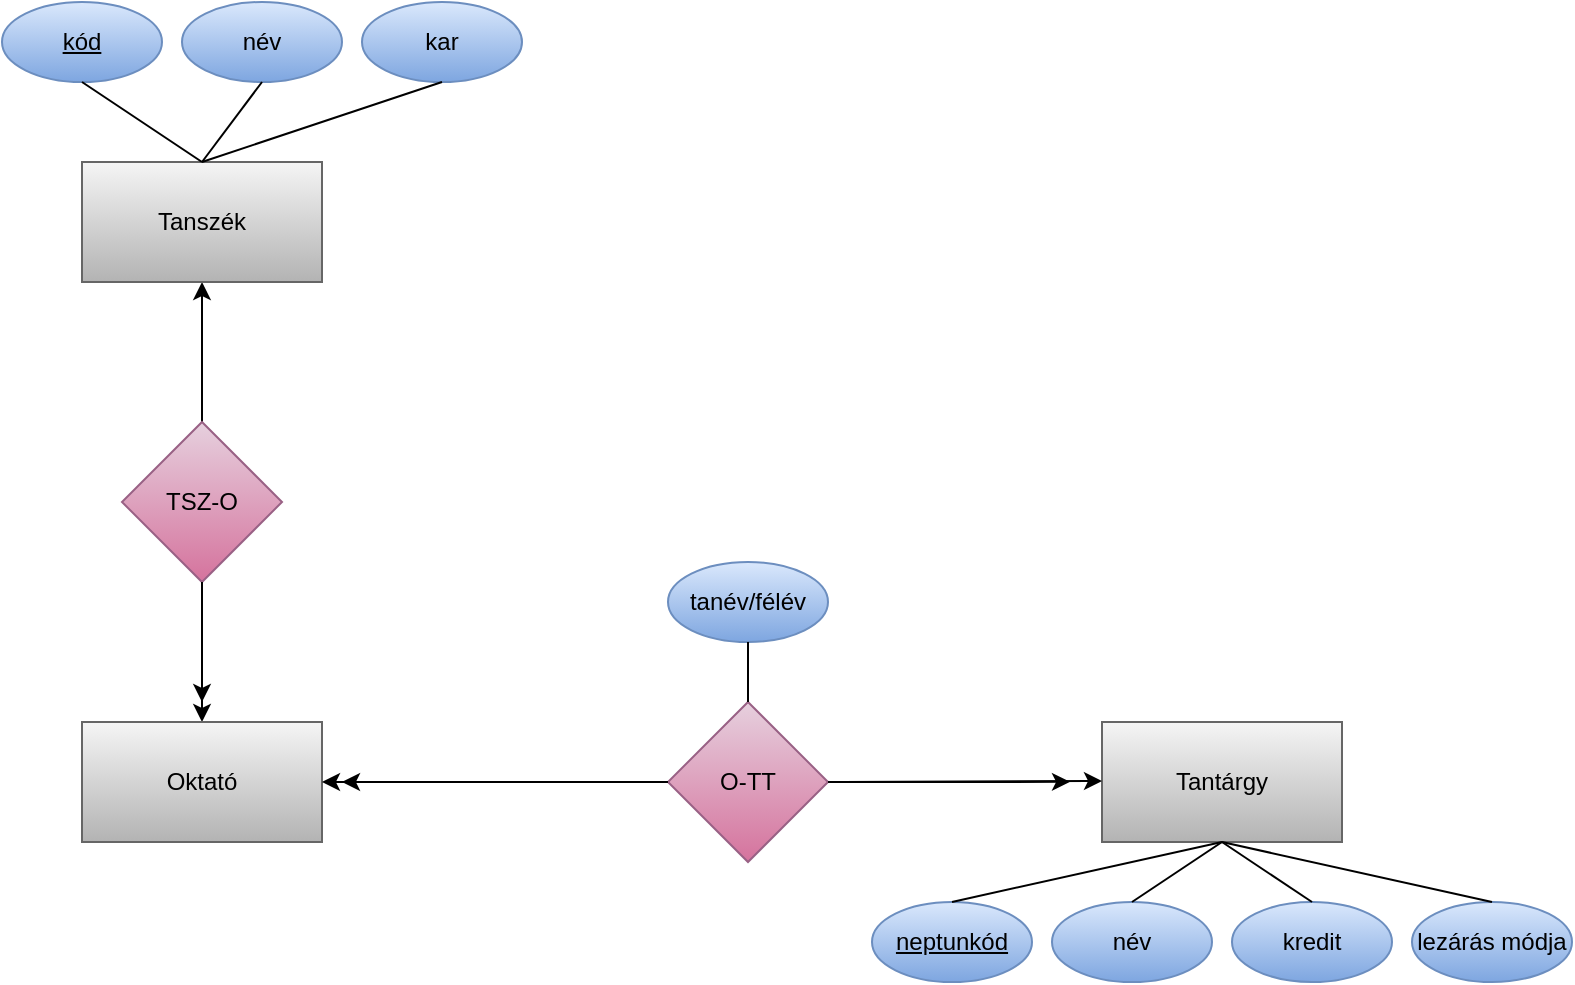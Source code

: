 <mxfile version="24.7.8">
  <diagram name="1 oldal" id="VotroN0k8wDFUQx2dDkt">
    <mxGraphModel dx="674" dy="1181" grid="1" gridSize="10" guides="1" tooltips="1" connect="1" arrows="1" fold="1" page="1" pageScale="1" pageWidth="827" pageHeight="1169" math="0" shadow="0">
      <root>
        <mxCell id="0" />
        <mxCell id="1" parent="0" />
        <mxCell id="cv7kqk2IZutkPLosggDr-12" value="" style="endArrow=classic;startArrow=classic;html=1;rounded=0;exitX=0.5;exitY=0;exitDx=0;exitDy=0;entryX=0.5;entryY=1;entryDx=0;entryDy=0;" edge="1" parent="1" source="cv7kqk2IZutkPLosggDr-2" target="cv7kqk2IZutkPLosggDr-1">
          <mxGeometry width="50" height="50" relative="1" as="geometry">
            <mxPoint x="130" y="410" as="sourcePoint" />
            <mxPoint x="180" y="360" as="targetPoint" />
          </mxGeometry>
        </mxCell>
        <mxCell id="cv7kqk2IZutkPLosggDr-1" value="Tanszék" style="rounded=0;whiteSpace=wrap;html=1;fillColor=#f5f5f5;gradientColor=#b3b3b3;strokeColor=#666666;" vertex="1" parent="1">
          <mxGeometry x="40" y="360" width="120" height="60" as="geometry" />
        </mxCell>
        <mxCell id="cv7kqk2IZutkPLosggDr-2" value="Oktató" style="rounded=0;whiteSpace=wrap;html=1;fillColor=#f5f5f5;gradientColor=#b3b3b3;strokeColor=#666666;" vertex="1" parent="1">
          <mxGeometry x="40" y="640" width="120" height="60" as="geometry" />
        </mxCell>
        <mxCell id="cv7kqk2IZutkPLosggDr-3" value="Tantárgy" style="rounded=0;whiteSpace=wrap;html=1;fillColor=#f5f5f5;gradientColor=#b3b3b3;strokeColor=#666666;" vertex="1" parent="1">
          <mxGeometry x="550" y="640" width="120" height="60" as="geometry" />
        </mxCell>
        <mxCell id="cv7kqk2IZutkPLosggDr-4" value="TSZ-O" style="rhombus;whiteSpace=wrap;html=1;fillColor=#e6d0de;gradientColor=#d5739d;strokeColor=#996185;" vertex="1" parent="1">
          <mxGeometry x="60" y="490" width="80" height="80" as="geometry" />
        </mxCell>
        <mxCell id="cv7kqk2IZutkPLosggDr-5" value="O-TT" style="rhombus;whiteSpace=wrap;html=1;fillColor=#e6d0de;gradientColor=#d5739d;strokeColor=#996185;" vertex="1" parent="1">
          <mxGeometry x="333" y="630" width="80" height="80" as="geometry" />
        </mxCell>
        <mxCell id="cv7kqk2IZutkPLosggDr-6" value="" style="endArrow=classic;html=1;rounded=0;exitX=1;exitY=0.5;exitDx=0;exitDy=0;" edge="1" parent="1" source="cv7kqk2IZutkPLosggDr-5">
          <mxGeometry width="50" height="50" relative="1" as="geometry">
            <mxPoint x="414" y="669.93" as="sourcePoint" />
            <mxPoint x="534" y="669.93" as="targetPoint" />
          </mxGeometry>
        </mxCell>
        <mxCell id="cv7kqk2IZutkPLosggDr-7" value="" style="endArrow=classic;html=1;rounded=0;" edge="1" parent="1">
          <mxGeometry width="50" height="50" relative="1" as="geometry">
            <mxPoint x="310" y="670" as="sourcePoint" />
            <mxPoint x="170" y="670" as="targetPoint" />
          </mxGeometry>
        </mxCell>
        <mxCell id="cv7kqk2IZutkPLosggDr-8" value="" style="endArrow=classic;html=1;rounded=0;entryX=1;entryY=0.5;entryDx=0;entryDy=0;exitX=0;exitY=0.5;exitDx=0;exitDy=0;" edge="1" parent="1" source="cv7kqk2IZutkPLosggDr-5" target="cv7kqk2IZutkPLosggDr-2">
          <mxGeometry width="50" height="50" relative="1" as="geometry">
            <mxPoint x="180" y="540" as="sourcePoint" />
            <mxPoint x="230" y="490" as="targetPoint" />
          </mxGeometry>
        </mxCell>
        <mxCell id="cv7kqk2IZutkPLosggDr-9" value="" style="endArrow=classic;html=1;rounded=0;entryX=0;entryY=0.5;entryDx=0;entryDy=0;" edge="1" parent="1">
          <mxGeometry width="50" height="50" relative="1" as="geometry">
            <mxPoint x="420" y="670" as="sourcePoint" />
            <mxPoint x="550" y="669.5" as="targetPoint" />
          </mxGeometry>
        </mxCell>
        <mxCell id="cv7kqk2IZutkPLosggDr-10" value="tanév/félév" style="ellipse;whiteSpace=wrap;html=1;fillColor=#dae8fc;gradientColor=#7ea6e0;strokeColor=#6c8ebf;" vertex="1" parent="1">
          <mxGeometry x="333" y="560" width="80" height="40" as="geometry" />
        </mxCell>
        <mxCell id="cv7kqk2IZutkPLosggDr-11" value="" style="endArrow=none;html=1;rounded=0;exitX=0.5;exitY=0;exitDx=0;exitDy=0;entryX=0.5;entryY=1;entryDx=0;entryDy=0;" edge="1" parent="1" source="cv7kqk2IZutkPLosggDr-5" target="cv7kqk2IZutkPLosggDr-10">
          <mxGeometry width="50" height="50" relative="1" as="geometry">
            <mxPoint x="190" y="380" as="sourcePoint" />
            <mxPoint x="240" y="330" as="targetPoint" />
          </mxGeometry>
        </mxCell>
        <mxCell id="cv7kqk2IZutkPLosggDr-13" value="" style="endArrow=classic;html=1;rounded=0;exitX=0.5;exitY=1;exitDx=0;exitDy=0;" edge="1" parent="1" source="cv7kqk2IZutkPLosggDr-4">
          <mxGeometry width="50" height="50" relative="1" as="geometry">
            <mxPoint x="130" y="410" as="sourcePoint" />
            <mxPoint x="100" y="630" as="targetPoint" />
          </mxGeometry>
        </mxCell>
        <mxCell id="cv7kqk2IZutkPLosggDr-14" value="&lt;u&gt;kód&lt;/u&gt;" style="ellipse;whiteSpace=wrap;html=1;fillColor=#dae8fc;gradientColor=#7ea6e0;strokeColor=#6c8ebf;" vertex="1" parent="1">
          <mxGeometry y="280" width="80" height="40" as="geometry" />
        </mxCell>
        <mxCell id="cv7kqk2IZutkPLosggDr-15" value="név" style="ellipse;whiteSpace=wrap;html=1;fillColor=#dae8fc;gradientColor=#7ea6e0;strokeColor=#6c8ebf;" vertex="1" parent="1">
          <mxGeometry x="90" y="280" width="80" height="40" as="geometry" />
        </mxCell>
        <mxCell id="cv7kqk2IZutkPLosggDr-16" value="kar" style="ellipse;whiteSpace=wrap;html=1;fillColor=#dae8fc;gradientColor=#7ea6e0;strokeColor=#6c8ebf;" vertex="1" parent="1">
          <mxGeometry x="180" y="280" width="80" height="40" as="geometry" />
        </mxCell>
        <mxCell id="cv7kqk2IZutkPLosggDr-17" value="" style="endArrow=none;html=1;rounded=0;exitX=0.5;exitY=1;exitDx=0;exitDy=0;entryX=0.5;entryY=0;entryDx=0;entryDy=0;" edge="1" parent="1" source="cv7kqk2IZutkPLosggDr-14" target="cv7kqk2IZutkPLosggDr-1">
          <mxGeometry width="50" height="50" relative="1" as="geometry">
            <mxPoint x="90" y="330" as="sourcePoint" />
            <mxPoint x="140" y="280" as="targetPoint" />
          </mxGeometry>
        </mxCell>
        <mxCell id="cv7kqk2IZutkPLosggDr-18" value="" style="endArrow=none;html=1;rounded=0;entryX=0.5;entryY=1;entryDx=0;entryDy=0;" edge="1" parent="1" target="cv7kqk2IZutkPLosggDr-15">
          <mxGeometry width="50" height="50" relative="1" as="geometry">
            <mxPoint x="100" y="360" as="sourcePoint" />
            <mxPoint x="140" y="280" as="targetPoint" />
          </mxGeometry>
        </mxCell>
        <mxCell id="cv7kqk2IZutkPLosggDr-19" value="" style="endArrow=none;html=1;rounded=0;exitX=0.5;exitY=0;exitDx=0;exitDy=0;entryX=0.5;entryY=1;entryDx=0;entryDy=0;" edge="1" parent="1" source="cv7kqk2IZutkPLosggDr-1" target="cv7kqk2IZutkPLosggDr-16">
          <mxGeometry width="50" height="50" relative="1" as="geometry">
            <mxPoint x="90" y="330" as="sourcePoint" />
            <mxPoint x="140" y="280" as="targetPoint" />
          </mxGeometry>
        </mxCell>
        <mxCell id="cv7kqk2IZutkPLosggDr-20" value="&lt;u&gt;neptunkód&lt;/u&gt;" style="ellipse;whiteSpace=wrap;html=1;fillColor=#dae8fc;gradientColor=#7ea6e0;strokeColor=#6c8ebf;" vertex="1" parent="1">
          <mxGeometry x="435" y="730" width="80" height="40" as="geometry" />
        </mxCell>
        <mxCell id="cv7kqk2IZutkPLosggDr-21" value="név" style="ellipse;whiteSpace=wrap;html=1;fillColor=#dae8fc;gradientColor=#7ea6e0;strokeColor=#6c8ebf;" vertex="1" parent="1">
          <mxGeometry x="525" y="730" width="80" height="40" as="geometry" />
        </mxCell>
        <mxCell id="cv7kqk2IZutkPLosggDr-22" value="kredit" style="ellipse;whiteSpace=wrap;html=1;fillColor=#dae8fc;gradientColor=#7ea6e0;strokeColor=#6c8ebf;" vertex="1" parent="1">
          <mxGeometry x="615" y="730" width="80" height="40" as="geometry" />
        </mxCell>
        <mxCell id="cv7kqk2IZutkPLosggDr-23" value="lezárás módja" style="ellipse;whiteSpace=wrap;html=1;fillColor=#dae8fc;gradientColor=#7ea6e0;strokeColor=#6c8ebf;" vertex="1" parent="1">
          <mxGeometry x="705" y="730" width="80" height="40" as="geometry" />
        </mxCell>
        <mxCell id="cv7kqk2IZutkPLosggDr-24" value="" style="endArrow=none;html=1;rounded=0;exitX=0.5;exitY=0;exitDx=0;exitDy=0;entryX=0.5;entryY=1;entryDx=0;entryDy=0;" edge="1" parent="1" source="cv7kqk2IZutkPLosggDr-20" target="cv7kqk2IZutkPLosggDr-3">
          <mxGeometry width="50" height="50" relative="1" as="geometry">
            <mxPoint x="550" y="590" as="sourcePoint" />
            <mxPoint x="600" y="540" as="targetPoint" />
          </mxGeometry>
        </mxCell>
        <mxCell id="cv7kqk2IZutkPLosggDr-25" value="" style="endArrow=none;html=1;rounded=0;exitX=0.5;exitY=0;exitDx=0;exitDy=0;entryX=0.5;entryY=1;entryDx=0;entryDy=0;" edge="1" parent="1" source="cv7kqk2IZutkPLosggDr-21" target="cv7kqk2IZutkPLosggDr-3">
          <mxGeometry width="50" height="50" relative="1" as="geometry">
            <mxPoint x="550" y="590" as="sourcePoint" />
            <mxPoint x="600" y="540" as="targetPoint" />
          </mxGeometry>
        </mxCell>
        <mxCell id="cv7kqk2IZutkPLosggDr-26" value="" style="endArrow=none;html=1;rounded=0;exitX=0.5;exitY=0;exitDx=0;exitDy=0;entryX=0.5;entryY=1;entryDx=0;entryDy=0;" edge="1" parent="1" source="cv7kqk2IZutkPLosggDr-22" target="cv7kqk2IZutkPLosggDr-3">
          <mxGeometry width="50" height="50" relative="1" as="geometry">
            <mxPoint x="550" y="590" as="sourcePoint" />
            <mxPoint x="600" y="540" as="targetPoint" />
          </mxGeometry>
        </mxCell>
        <mxCell id="cv7kqk2IZutkPLosggDr-27" value="" style="endArrow=none;html=1;rounded=0;exitX=0.5;exitY=0;exitDx=0;exitDy=0;entryX=0.5;entryY=1;entryDx=0;entryDy=0;" edge="1" parent="1" source="cv7kqk2IZutkPLosggDr-23" target="cv7kqk2IZutkPLosggDr-3">
          <mxGeometry width="50" height="50" relative="1" as="geometry">
            <mxPoint x="550" y="590" as="sourcePoint" />
            <mxPoint x="600" y="540" as="targetPoint" />
          </mxGeometry>
        </mxCell>
      </root>
    </mxGraphModel>
  </diagram>
</mxfile>
